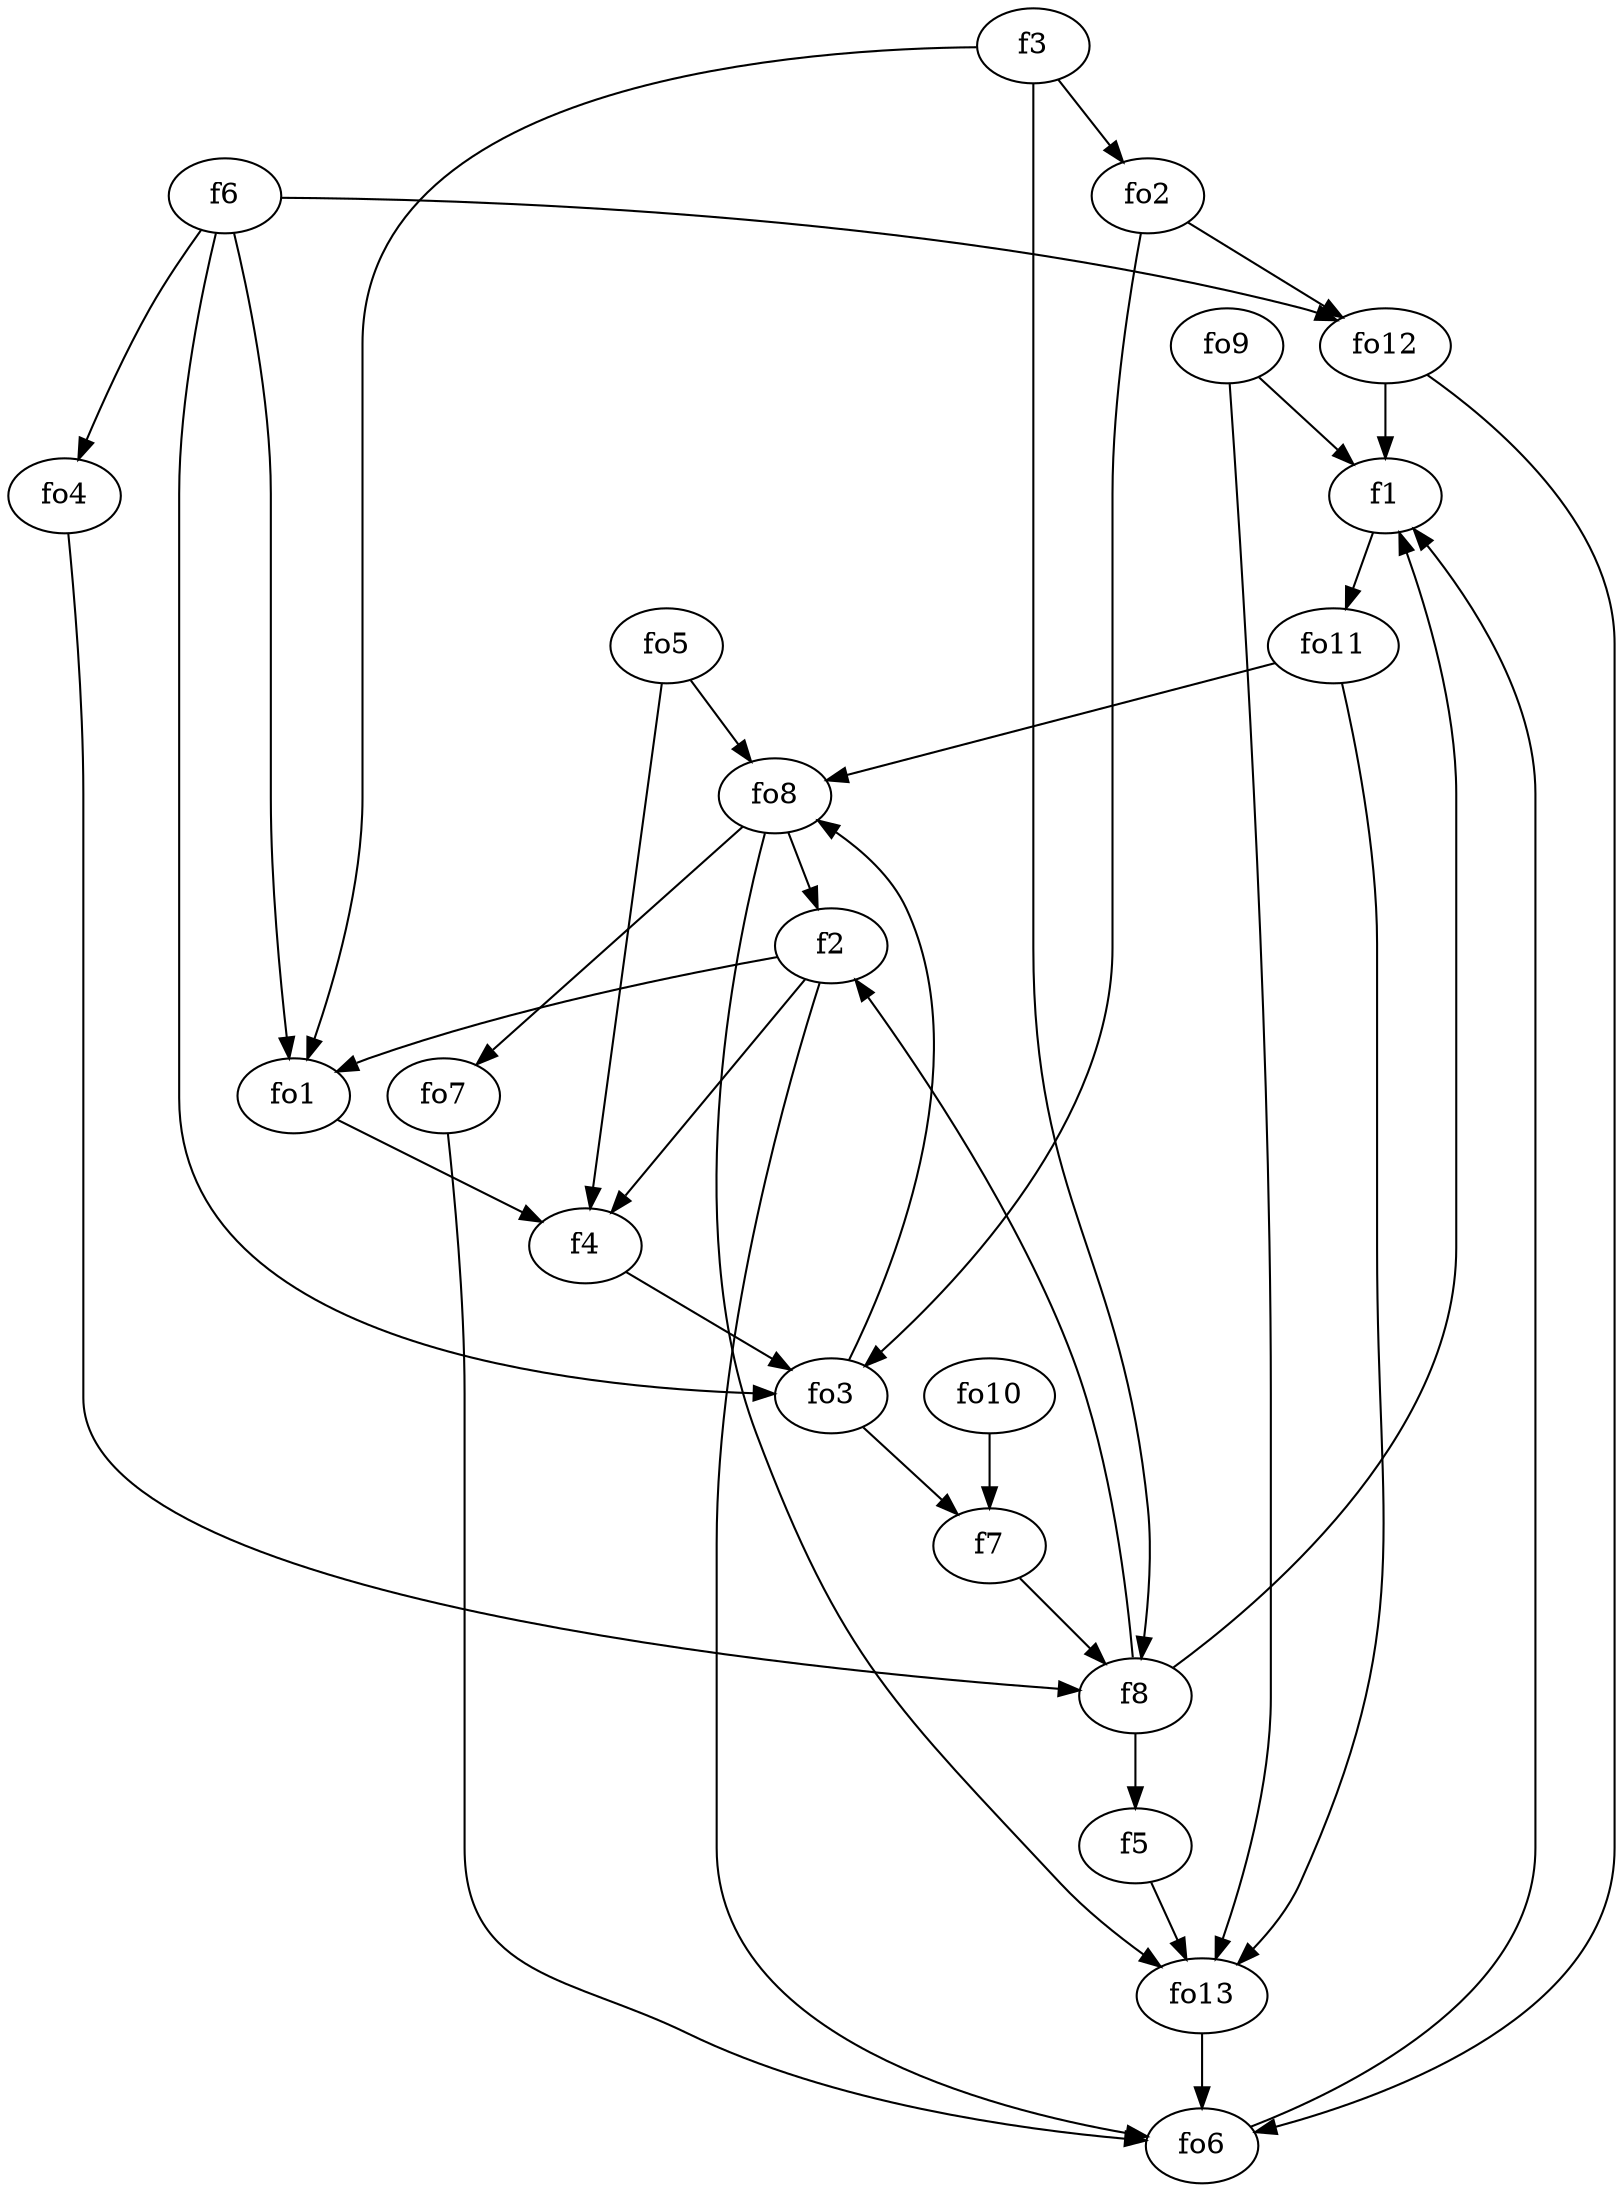 strict digraph  {
f1;
f2;
f3;
f4;
f5;
f6;
f7;
f8;
fo1;
fo2;
fo3;
fo4;
fo5;
fo6;
fo7;
fo8;
fo9;
fo10;
fo11;
fo12;
fo13;
f1 -> fo11  [weight=2];
f2 -> fo1  [weight=2];
f2 -> fo6  [weight=2];
f2 -> f4  [weight=2];
f3 -> f8  [weight=2];
f3 -> fo1  [weight=2];
f3 -> fo2  [weight=2];
f4 -> fo3  [weight=2];
f5 -> fo13  [weight=2];
f6 -> fo12  [weight=2];
f6 -> fo1  [weight=2];
f6 -> fo4  [weight=2];
f6 -> fo3  [weight=2];
f7 -> f8  [weight=2];
f8 -> f1  [weight=2];
f8 -> f2  [weight=2];
f8 -> f5  [weight=2];
fo1 -> f4  [weight=2];
fo2 -> fo12  [weight=2];
fo2 -> fo3  [weight=2];
fo3 -> fo8  [weight=2];
fo3 -> f7  [weight=2];
fo4 -> f8  [weight=2];
fo5 -> f4  [weight=2];
fo5 -> fo8  [weight=2];
fo6 -> f1  [weight=2];
fo7 -> fo6  [weight=2];
fo8 -> fo7  [weight=2];
fo8 -> f2  [weight=2];
fo8 -> fo13  [weight=2];
fo9 -> fo13  [weight=2];
fo9 -> f1  [weight=2];
fo10 -> f7  [weight=2];
fo11 -> fo13  [weight=2];
fo11 -> fo8  [weight=2];
fo12 -> fo6  [weight=2];
fo12 -> f1  [weight=2];
fo13 -> fo6  [weight=2];
}
